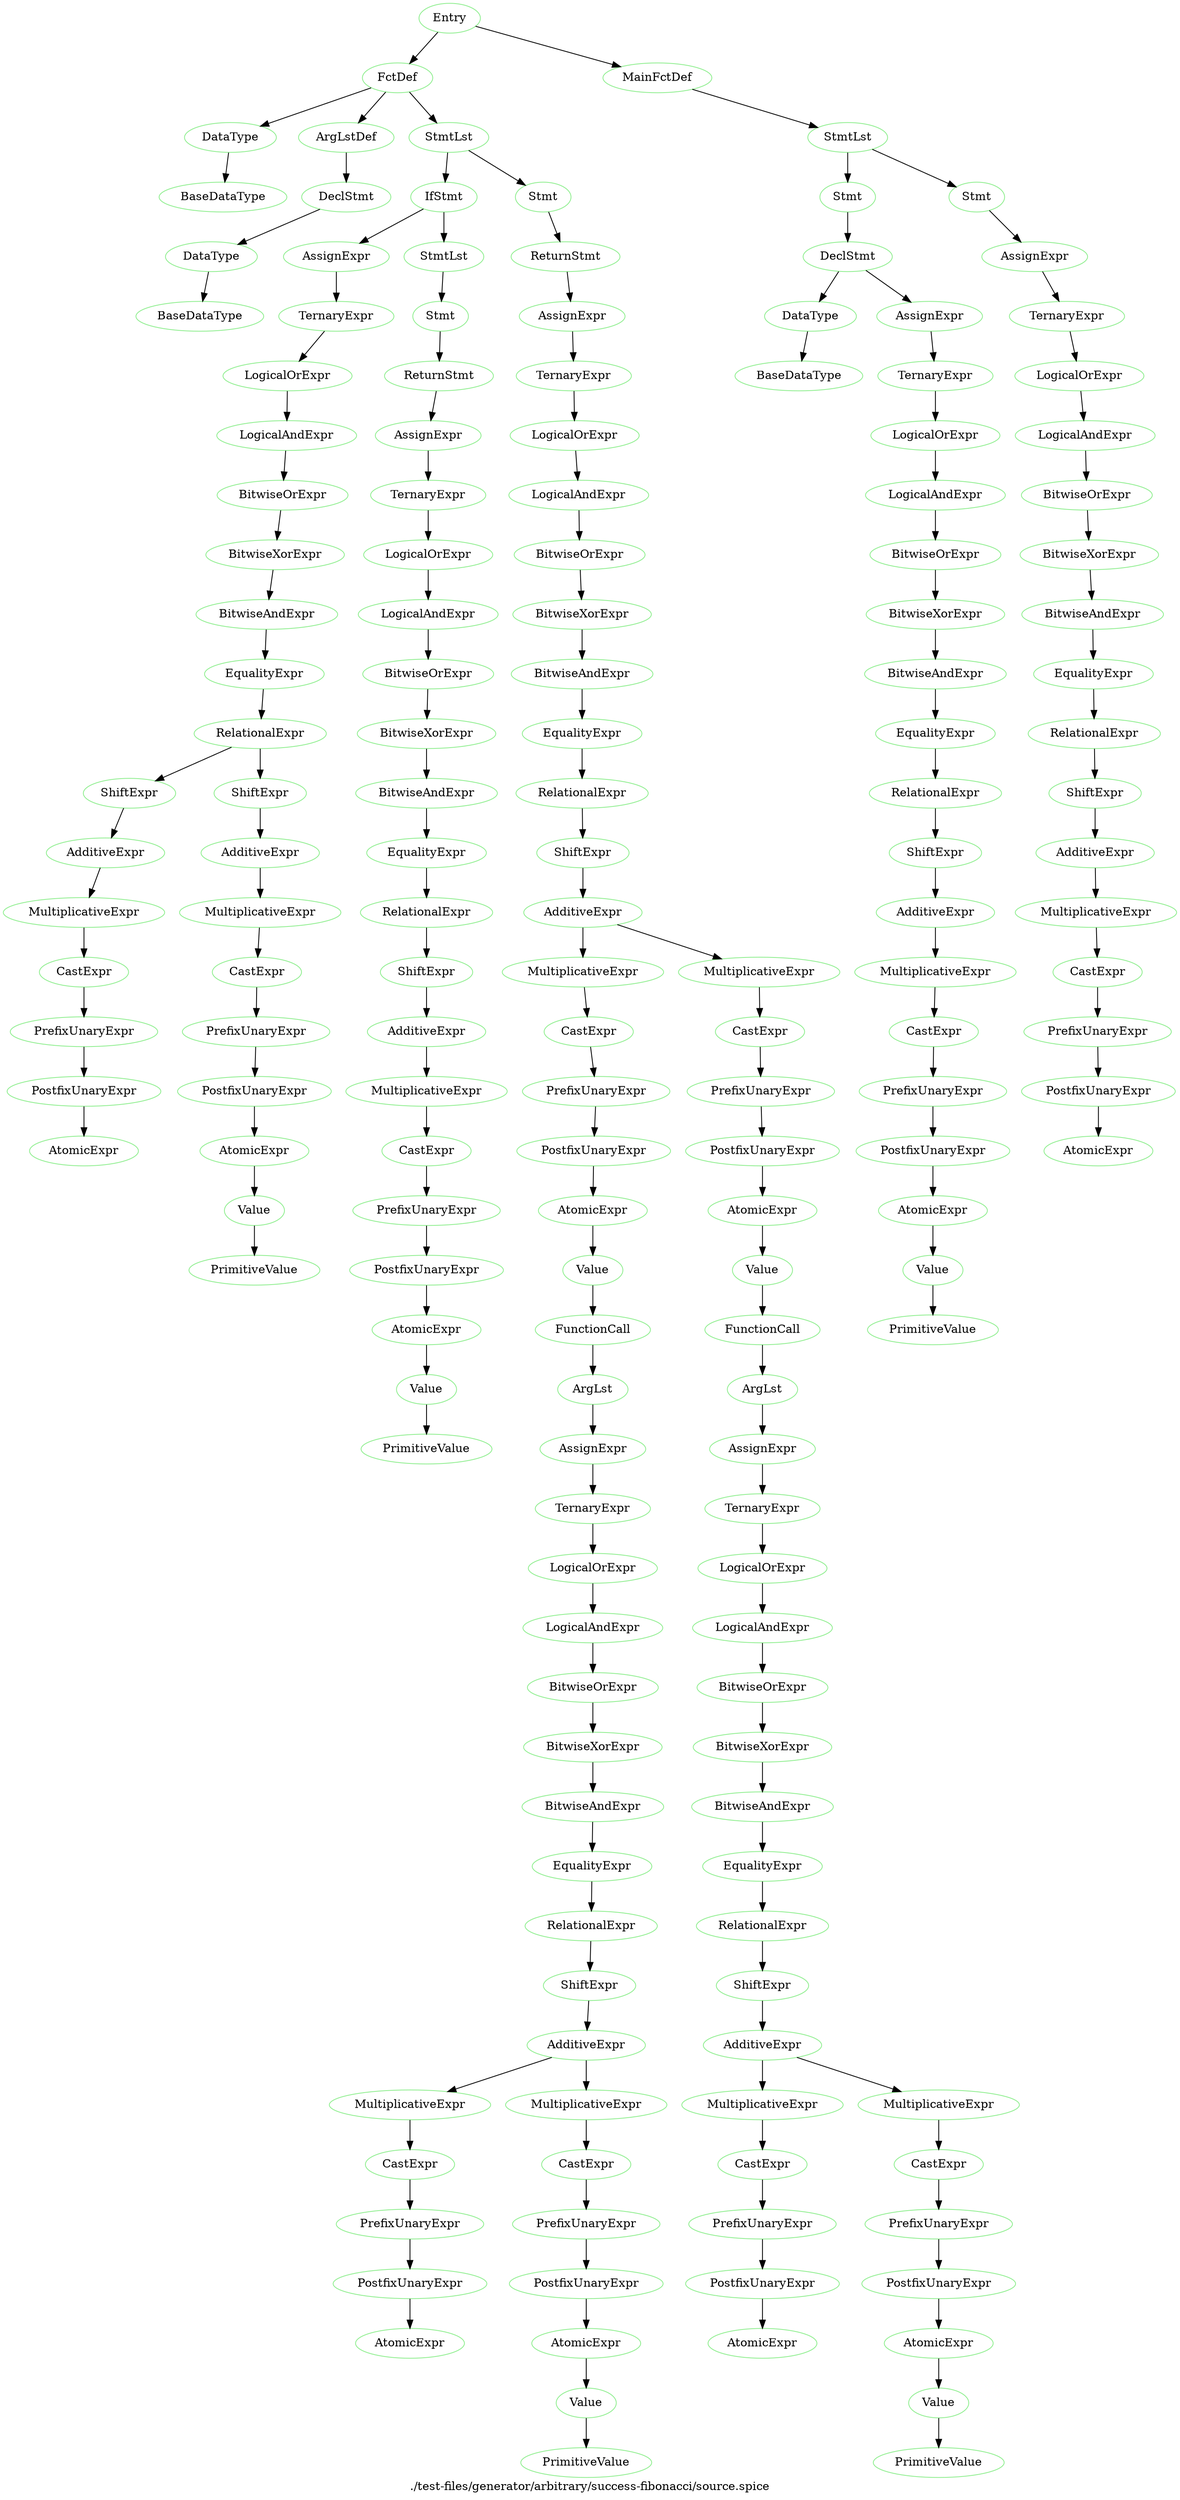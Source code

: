 digraph {
 rankdir="TB";
 label="./test-files/generator/arbitrary/success-fibonacci/source.spice";
 L1C1_Entry [color="lightgreen",label="Entry"];
 L1C1_FctDef [color="lightgreen",label="FctDef"];
 L1C1_Entry -> L1C1_FctDef;
 L1C3_DataType [color="lightgreen",label="DataType"];
 L1C1_FctDef -> L1C3_DataType;
 L1C3_BaseDataType [color="lightgreen",label="BaseDataType"];
 L1C3_DataType -> L1C3_BaseDataType;
 L1C12_ArgLstDef [color="lightgreen",label="ArgLstDef"];
 L1C1_FctDef -> L1C12_ArgLstDef;
 L1C12_DeclStmt [color="lightgreen",label="DeclStmt"];
 L1C12_ArgLstDef -> L1C12_DeclStmt;
 L1C12_DataType [color="lightgreen",label="DataType"];
 L1C12_DeclStmt -> L1C12_DataType;
 L1C12_BaseDataType [color="lightgreen",label="BaseDataType"];
 L1C12_DataType -> L1C12_BaseDataType;
 L2C5_StmtLst [color="lightgreen",label="StmtLst"];
 L1C1_FctDef -> L2C5_StmtLst;
 L2C5_IfStmt [color="lightgreen",label="IfStmt"];
 L2C5_StmtLst -> L2C5_IfStmt;
 L2C8_AssignExpr [color="lightgreen",label="AssignExpr"];
 L2C5_IfStmt -> L2C8_AssignExpr;
 L2C8_TernaryExpr [color="lightgreen",label="TernaryExpr"];
 L2C8_AssignExpr -> L2C8_TernaryExpr;
 L2C8_LogicalOrExpr [color="lightgreen",label="LogicalOrExpr"];
 L2C8_TernaryExpr -> L2C8_LogicalOrExpr;
 L2C8_LogicalAndExpr [color="lightgreen",label="LogicalAndExpr"];
 L2C8_LogicalOrExpr -> L2C8_LogicalAndExpr;
 L2C8_BitwiseOrExpr [color="lightgreen",label="BitwiseOrExpr"];
 L2C8_LogicalAndExpr -> L2C8_BitwiseOrExpr;
 L2C8_BitwiseXorExpr [color="lightgreen",label="BitwiseXorExpr"];
 L2C8_BitwiseOrExpr -> L2C8_BitwiseXorExpr;
 L2C8_BitwiseAndExpr [color="lightgreen",label="BitwiseAndExpr"];
 L2C8_BitwiseXorExpr -> L2C8_BitwiseAndExpr;
 L2C8_EqualityExpr [color="lightgreen",label="EqualityExpr"];
 L2C8_BitwiseAndExpr -> L2C8_EqualityExpr;
 L2C8_RelationalExpr [color="lightgreen",label="RelationalExpr"];
 L2C8_EqualityExpr -> L2C8_RelationalExpr;
 L2C8_ShiftExpr [color="lightgreen",label="ShiftExpr"];
 L2C8_RelationalExpr -> L2C8_ShiftExpr;
 L2C8_AdditiveExpr [color="lightgreen",label="AdditiveExpr"];
 L2C8_ShiftExpr -> L2C8_AdditiveExpr;
 L2C8_MultiplicativeExpr [color="lightgreen",label="MultiplicativeExpr"];
 L2C8_AdditiveExpr -> L2C8_MultiplicativeExpr;
 L2C8_CastExpr [color="lightgreen",label="CastExpr"];
 L2C8_MultiplicativeExpr -> L2C8_CastExpr;
 L2C8_PrefixUnaryExpr [color="lightgreen",label="PrefixUnaryExpr"];
 L2C8_CastExpr -> L2C8_PrefixUnaryExpr;
 L2C8_PostfixUnaryExpr [color="lightgreen",label="PostfixUnaryExpr"];
 L2C8_PrefixUnaryExpr -> L2C8_PostfixUnaryExpr;
 L2C8_AtomicExpr [color="lightgreen",label="AtomicExpr"];
 L2C8_PostfixUnaryExpr -> L2C8_AtomicExpr;
 L2C13_ShiftExpr [color="lightgreen",label="ShiftExpr"];
 L2C8_RelationalExpr -> L2C13_ShiftExpr;
 L2C13_AdditiveExpr [color="lightgreen",label="AdditiveExpr"];
 L2C13_ShiftExpr -> L2C13_AdditiveExpr;
 L2C13_MultiplicativeExpr [color="lightgreen",label="MultiplicativeExpr"];
 L2C13_AdditiveExpr -> L2C13_MultiplicativeExpr;
 L2C13_CastExpr [color="lightgreen",label="CastExpr"];
 L2C13_MultiplicativeExpr -> L2C13_CastExpr;
 L2C13_PrefixUnaryExpr [color="lightgreen",label="PrefixUnaryExpr"];
 L2C13_CastExpr -> L2C13_PrefixUnaryExpr;
 L2C13_PostfixUnaryExpr [color="lightgreen",label="PostfixUnaryExpr"];
 L2C13_PrefixUnaryExpr -> L2C13_PostfixUnaryExpr;
 L2C13_AtomicExpr [color="lightgreen",label="AtomicExpr"];
 L2C13_PostfixUnaryExpr -> L2C13_AtomicExpr;
 L2C13_Value [color="lightgreen",label="Value"];
 L2C13_AtomicExpr -> L2C13_Value;
 L2C13_PrimitiveValue [color="lightgreen",label="PrimitiveValue"];
 L2C13_Value -> L2C13_PrimitiveValue;
 L2C17_StmtLst [color="lightgreen",label="StmtLst"];
 L2C5_IfStmt -> L2C17_StmtLst;
 L2C17_Stmt [color="lightgreen",label="Stmt"];
 L2C17_StmtLst -> L2C17_Stmt;
 L2C17_ReturnStmt [color="lightgreen",label="ReturnStmt"];
 L2C17_Stmt -> L2C17_ReturnStmt;
 L2C24_AssignExpr [color="lightgreen",label="AssignExpr"];
 L2C17_ReturnStmt -> L2C24_AssignExpr;
 L2C24_TernaryExpr [color="lightgreen",label="TernaryExpr"];
 L2C24_AssignExpr -> L2C24_TernaryExpr;
 L2C24_LogicalOrExpr [color="lightgreen",label="LogicalOrExpr"];
 L2C24_TernaryExpr -> L2C24_LogicalOrExpr;
 L2C24_LogicalAndExpr [color="lightgreen",label="LogicalAndExpr"];
 L2C24_LogicalOrExpr -> L2C24_LogicalAndExpr;
 L2C24_BitwiseOrExpr [color="lightgreen",label="BitwiseOrExpr"];
 L2C24_LogicalAndExpr -> L2C24_BitwiseOrExpr;
 L2C24_BitwiseXorExpr [color="lightgreen",label="BitwiseXorExpr"];
 L2C24_BitwiseOrExpr -> L2C24_BitwiseXorExpr;
 L2C24_BitwiseAndExpr [color="lightgreen",label="BitwiseAndExpr"];
 L2C24_BitwiseXorExpr -> L2C24_BitwiseAndExpr;
 L2C24_EqualityExpr [color="lightgreen",label="EqualityExpr"];
 L2C24_BitwiseAndExpr -> L2C24_EqualityExpr;
 L2C24_RelationalExpr [color="lightgreen",label="RelationalExpr"];
 L2C24_EqualityExpr -> L2C24_RelationalExpr;
 L2C24_ShiftExpr [color="lightgreen",label="ShiftExpr"];
 L2C24_RelationalExpr -> L2C24_ShiftExpr;
 L2C24_AdditiveExpr [color="lightgreen",label="AdditiveExpr"];
 L2C24_ShiftExpr -> L2C24_AdditiveExpr;
 L2C24_MultiplicativeExpr [color="lightgreen",label="MultiplicativeExpr"];
 L2C24_AdditiveExpr -> L2C24_MultiplicativeExpr;
 L2C24_CastExpr [color="lightgreen",label="CastExpr"];
 L2C24_MultiplicativeExpr -> L2C24_CastExpr;
 L2C24_PrefixUnaryExpr [color="lightgreen",label="PrefixUnaryExpr"];
 L2C24_CastExpr -> L2C24_PrefixUnaryExpr;
 L2C24_PostfixUnaryExpr [color="lightgreen",label="PostfixUnaryExpr"];
 L2C24_PrefixUnaryExpr -> L2C24_PostfixUnaryExpr;
 L2C24_AtomicExpr [color="lightgreen",label="AtomicExpr"];
 L2C24_PostfixUnaryExpr -> L2C24_AtomicExpr;
 L2C24_Value [color="lightgreen",label="Value"];
 L2C24_AtomicExpr -> L2C24_Value;
 L2C24_PrimitiveValue [color="lightgreen",label="PrimitiveValue"];
 L2C24_Value -> L2C24_PrimitiveValue;
 L3C5_Stmt [color="lightgreen",label="Stmt"];
 L2C5_StmtLst -> L3C5_Stmt;
 L3C5_ReturnStmt [color="lightgreen",label="ReturnStmt"];
 L3C5_Stmt -> L3C5_ReturnStmt;
 L3C12_AssignExpr [color="lightgreen",label="AssignExpr"];
 L3C5_ReturnStmt -> L3C12_AssignExpr;
 L3C12_TernaryExpr [color="lightgreen",label="TernaryExpr"];
 L3C12_AssignExpr -> L3C12_TernaryExpr;
 L3C12_LogicalOrExpr [color="lightgreen",label="LogicalOrExpr"];
 L3C12_TernaryExpr -> L3C12_LogicalOrExpr;
 L3C12_LogicalAndExpr [color="lightgreen",label="LogicalAndExpr"];
 L3C12_LogicalOrExpr -> L3C12_LogicalAndExpr;
 L3C12_BitwiseOrExpr [color="lightgreen",label="BitwiseOrExpr"];
 L3C12_LogicalAndExpr -> L3C12_BitwiseOrExpr;
 L3C12_BitwiseXorExpr [color="lightgreen",label="BitwiseXorExpr"];
 L3C12_BitwiseOrExpr -> L3C12_BitwiseXorExpr;
 L3C12_BitwiseAndExpr [color="lightgreen",label="BitwiseAndExpr"];
 L3C12_BitwiseXorExpr -> L3C12_BitwiseAndExpr;
 L3C12_EqualityExpr [color="lightgreen",label="EqualityExpr"];
 L3C12_BitwiseAndExpr -> L3C12_EqualityExpr;
 L3C12_RelationalExpr [color="lightgreen",label="RelationalExpr"];
 L3C12_EqualityExpr -> L3C12_RelationalExpr;
 L3C12_ShiftExpr [color="lightgreen",label="ShiftExpr"];
 L3C12_RelationalExpr -> L3C12_ShiftExpr;
 L3C12_AdditiveExpr [color="lightgreen",label="AdditiveExpr"];
 L3C12_ShiftExpr -> L3C12_AdditiveExpr;
 L3C12_MultiplicativeExpr [color="lightgreen",label="MultiplicativeExpr"];
 L3C12_AdditiveExpr -> L3C12_MultiplicativeExpr;
 L3C12_CastExpr [color="lightgreen",label="CastExpr"];
 L3C12_MultiplicativeExpr -> L3C12_CastExpr;
 L3C12_PrefixUnaryExpr [color="lightgreen",label="PrefixUnaryExpr"];
 L3C12_CastExpr -> L3C12_PrefixUnaryExpr;
 L3C12_PostfixUnaryExpr [color="lightgreen",label="PostfixUnaryExpr"];
 L3C12_PrefixUnaryExpr -> L3C12_PostfixUnaryExpr;
 L3C12_AtomicExpr [color="lightgreen",label="AtomicExpr"];
 L3C12_PostfixUnaryExpr -> L3C12_AtomicExpr;
 L3C12_Value [color="lightgreen",label="Value"];
 L3C12_AtomicExpr -> L3C12_Value;
 L3C12_FunctionCall [color="lightgreen",label="FunctionCall"];
 L3C12_Value -> L3C12_FunctionCall;
 L3C16_ArgLst [color="lightgreen",label="ArgLst"];
 L3C12_FunctionCall -> L3C16_ArgLst;
 L3C16_AssignExpr [color="lightgreen",label="AssignExpr"];
 L3C16_ArgLst -> L3C16_AssignExpr;
 L3C16_TernaryExpr [color="lightgreen",label="TernaryExpr"];
 L3C16_AssignExpr -> L3C16_TernaryExpr;
 L3C16_LogicalOrExpr [color="lightgreen",label="LogicalOrExpr"];
 L3C16_TernaryExpr -> L3C16_LogicalOrExpr;
 L3C16_LogicalAndExpr [color="lightgreen",label="LogicalAndExpr"];
 L3C16_LogicalOrExpr -> L3C16_LogicalAndExpr;
 L3C16_BitwiseOrExpr [color="lightgreen",label="BitwiseOrExpr"];
 L3C16_LogicalAndExpr -> L3C16_BitwiseOrExpr;
 L3C16_BitwiseXorExpr [color="lightgreen",label="BitwiseXorExpr"];
 L3C16_BitwiseOrExpr -> L3C16_BitwiseXorExpr;
 L3C16_BitwiseAndExpr [color="lightgreen",label="BitwiseAndExpr"];
 L3C16_BitwiseXorExpr -> L3C16_BitwiseAndExpr;
 L3C16_EqualityExpr [color="lightgreen",label="EqualityExpr"];
 L3C16_BitwiseAndExpr -> L3C16_EqualityExpr;
 L3C16_RelationalExpr [color="lightgreen",label="RelationalExpr"];
 L3C16_EqualityExpr -> L3C16_RelationalExpr;
 L3C16_ShiftExpr [color="lightgreen",label="ShiftExpr"];
 L3C16_RelationalExpr -> L3C16_ShiftExpr;
 L3C16_AdditiveExpr [color="lightgreen",label="AdditiveExpr"];
 L3C16_ShiftExpr -> L3C16_AdditiveExpr;
 L3C16_MultiplicativeExpr [color="lightgreen",label="MultiplicativeExpr"];
 L3C16_AdditiveExpr -> L3C16_MultiplicativeExpr;
 L3C16_CastExpr [color="lightgreen",label="CastExpr"];
 L3C16_MultiplicativeExpr -> L3C16_CastExpr;
 L3C16_PrefixUnaryExpr [color="lightgreen",label="PrefixUnaryExpr"];
 L3C16_CastExpr -> L3C16_PrefixUnaryExpr;
 L3C16_PostfixUnaryExpr [color="lightgreen",label="PostfixUnaryExpr"];
 L3C16_PrefixUnaryExpr -> L3C16_PostfixUnaryExpr;
 L3C16_AtomicExpr [color="lightgreen",label="AtomicExpr"];
 L3C16_PostfixUnaryExpr -> L3C16_AtomicExpr;
 L3C20_MultiplicativeExpr [color="lightgreen",label="MultiplicativeExpr"];
 L3C16_AdditiveExpr -> L3C20_MultiplicativeExpr;
 L3C20_CastExpr [color="lightgreen",label="CastExpr"];
 L3C20_MultiplicativeExpr -> L3C20_CastExpr;
 L3C20_PrefixUnaryExpr [color="lightgreen",label="PrefixUnaryExpr"];
 L3C20_CastExpr -> L3C20_PrefixUnaryExpr;
 L3C20_PostfixUnaryExpr [color="lightgreen",label="PostfixUnaryExpr"];
 L3C20_PrefixUnaryExpr -> L3C20_PostfixUnaryExpr;
 L3C20_AtomicExpr [color="lightgreen",label="AtomicExpr"];
 L3C20_PostfixUnaryExpr -> L3C20_AtomicExpr;
 L3C20_Value [color="lightgreen",label="Value"];
 L3C20_AtomicExpr -> L3C20_Value;
 L3C20_PrimitiveValue [color="lightgreen",label="PrimitiveValue"];
 L3C20_Value -> L3C20_PrimitiveValue;
 L3C25_MultiplicativeExpr [color="lightgreen",label="MultiplicativeExpr"];
 L3C12_AdditiveExpr -> L3C25_MultiplicativeExpr;
 L3C25_CastExpr [color="lightgreen",label="CastExpr"];
 L3C25_MultiplicativeExpr -> L3C25_CastExpr;
 L3C25_PrefixUnaryExpr [color="lightgreen",label="PrefixUnaryExpr"];
 L3C25_CastExpr -> L3C25_PrefixUnaryExpr;
 L3C25_PostfixUnaryExpr [color="lightgreen",label="PostfixUnaryExpr"];
 L3C25_PrefixUnaryExpr -> L3C25_PostfixUnaryExpr;
 L3C25_AtomicExpr [color="lightgreen",label="AtomicExpr"];
 L3C25_PostfixUnaryExpr -> L3C25_AtomicExpr;
 L3C25_Value [color="lightgreen",label="Value"];
 L3C25_AtomicExpr -> L3C25_Value;
 L3C25_FunctionCall [color="lightgreen",label="FunctionCall"];
 L3C25_Value -> L3C25_FunctionCall;
 L3C29_ArgLst [color="lightgreen",label="ArgLst"];
 L3C25_FunctionCall -> L3C29_ArgLst;
 L3C29_AssignExpr [color="lightgreen",label="AssignExpr"];
 L3C29_ArgLst -> L3C29_AssignExpr;
 L3C29_TernaryExpr [color="lightgreen",label="TernaryExpr"];
 L3C29_AssignExpr -> L3C29_TernaryExpr;
 L3C29_LogicalOrExpr [color="lightgreen",label="LogicalOrExpr"];
 L3C29_TernaryExpr -> L3C29_LogicalOrExpr;
 L3C29_LogicalAndExpr [color="lightgreen",label="LogicalAndExpr"];
 L3C29_LogicalOrExpr -> L3C29_LogicalAndExpr;
 L3C29_BitwiseOrExpr [color="lightgreen",label="BitwiseOrExpr"];
 L3C29_LogicalAndExpr -> L3C29_BitwiseOrExpr;
 L3C29_BitwiseXorExpr [color="lightgreen",label="BitwiseXorExpr"];
 L3C29_BitwiseOrExpr -> L3C29_BitwiseXorExpr;
 L3C29_BitwiseAndExpr [color="lightgreen",label="BitwiseAndExpr"];
 L3C29_BitwiseXorExpr -> L3C29_BitwiseAndExpr;
 L3C29_EqualityExpr [color="lightgreen",label="EqualityExpr"];
 L3C29_BitwiseAndExpr -> L3C29_EqualityExpr;
 L3C29_RelationalExpr [color="lightgreen",label="RelationalExpr"];
 L3C29_EqualityExpr -> L3C29_RelationalExpr;
 L3C29_ShiftExpr [color="lightgreen",label="ShiftExpr"];
 L3C29_RelationalExpr -> L3C29_ShiftExpr;
 L3C29_AdditiveExpr [color="lightgreen",label="AdditiveExpr"];
 L3C29_ShiftExpr -> L3C29_AdditiveExpr;
 L3C29_MultiplicativeExpr [color="lightgreen",label="MultiplicativeExpr"];
 L3C29_AdditiveExpr -> L3C29_MultiplicativeExpr;
 L3C29_CastExpr [color="lightgreen",label="CastExpr"];
 L3C29_MultiplicativeExpr -> L3C29_CastExpr;
 L3C29_PrefixUnaryExpr [color="lightgreen",label="PrefixUnaryExpr"];
 L3C29_CastExpr -> L3C29_PrefixUnaryExpr;
 L3C29_PostfixUnaryExpr [color="lightgreen",label="PostfixUnaryExpr"];
 L3C29_PrefixUnaryExpr -> L3C29_PostfixUnaryExpr;
 L3C29_AtomicExpr [color="lightgreen",label="AtomicExpr"];
 L3C29_PostfixUnaryExpr -> L3C29_AtomicExpr;
 L3C33_MultiplicativeExpr [color="lightgreen",label="MultiplicativeExpr"];
 L3C29_AdditiveExpr -> L3C33_MultiplicativeExpr;
 L3C33_CastExpr [color="lightgreen",label="CastExpr"];
 L3C33_MultiplicativeExpr -> L3C33_CastExpr;
 L3C33_PrefixUnaryExpr [color="lightgreen",label="PrefixUnaryExpr"];
 L3C33_CastExpr -> L3C33_PrefixUnaryExpr;
 L3C33_PostfixUnaryExpr [color="lightgreen",label="PostfixUnaryExpr"];
 L3C33_PrefixUnaryExpr -> L3C33_PostfixUnaryExpr;
 L3C33_AtomicExpr [color="lightgreen",label="AtomicExpr"];
 L3C33_PostfixUnaryExpr -> L3C33_AtomicExpr;
 L3C33_Value [color="lightgreen",label="Value"];
 L3C33_AtomicExpr -> L3C33_Value;
 L3C33_PrimitiveValue [color="lightgreen",label="PrimitiveValue"];
 L3C33_Value -> L3C33_PrimitiveValue;
 L6C1_MainFctDef [color="lightgreen",label="MainFctDef"];
 L1C1_Entry -> L6C1_MainFctDef;
 L7C5_StmtLst [color="lightgreen",label="StmtLst"];
 L6C1_MainFctDef -> L7C5_StmtLst;
 L7C5_Stmt [color="lightgreen",label="Stmt"];
 L7C5_StmtLst -> L7C5_Stmt;
 L7C5_DeclStmt [color="lightgreen",label="DeclStmt"];
 L7C5_Stmt -> L7C5_DeclStmt;
 L7C5_DataType [color="lightgreen",label="DataType"];
 L7C5_DeclStmt -> L7C5_DataType;
 L7C5_BaseDataType [color="lightgreen",label="BaseDataType"];
 L7C5_DataType -> L7C5_BaseDataType;
 L7C16_AssignExpr [color="lightgreen",label="AssignExpr"];
 L7C5_DeclStmt -> L7C16_AssignExpr;
 L7C16_TernaryExpr [color="lightgreen",label="TernaryExpr"];
 L7C16_AssignExpr -> L7C16_TernaryExpr;
 L7C16_LogicalOrExpr [color="lightgreen",label="LogicalOrExpr"];
 L7C16_TernaryExpr -> L7C16_LogicalOrExpr;
 L7C16_LogicalAndExpr [color="lightgreen",label="LogicalAndExpr"];
 L7C16_LogicalOrExpr -> L7C16_LogicalAndExpr;
 L7C16_BitwiseOrExpr [color="lightgreen",label="BitwiseOrExpr"];
 L7C16_LogicalAndExpr -> L7C16_BitwiseOrExpr;
 L7C16_BitwiseXorExpr [color="lightgreen",label="BitwiseXorExpr"];
 L7C16_BitwiseOrExpr -> L7C16_BitwiseXorExpr;
 L7C16_BitwiseAndExpr [color="lightgreen",label="BitwiseAndExpr"];
 L7C16_BitwiseXorExpr -> L7C16_BitwiseAndExpr;
 L7C16_EqualityExpr [color="lightgreen",label="EqualityExpr"];
 L7C16_BitwiseAndExpr -> L7C16_EqualityExpr;
 L7C16_RelationalExpr [color="lightgreen",label="RelationalExpr"];
 L7C16_EqualityExpr -> L7C16_RelationalExpr;
 L7C16_ShiftExpr [color="lightgreen",label="ShiftExpr"];
 L7C16_RelationalExpr -> L7C16_ShiftExpr;
 L7C16_AdditiveExpr [color="lightgreen",label="AdditiveExpr"];
 L7C16_ShiftExpr -> L7C16_AdditiveExpr;
 L7C16_MultiplicativeExpr [color="lightgreen",label="MultiplicativeExpr"];
 L7C16_AdditiveExpr -> L7C16_MultiplicativeExpr;
 L7C16_CastExpr [color="lightgreen",label="CastExpr"];
 L7C16_MultiplicativeExpr -> L7C16_CastExpr;
 L7C16_PrefixUnaryExpr [color="lightgreen",label="PrefixUnaryExpr"];
 L7C16_CastExpr -> L7C16_PrefixUnaryExpr;
 L7C16_PostfixUnaryExpr [color="lightgreen",label="PostfixUnaryExpr"];
 L7C16_PrefixUnaryExpr -> L7C16_PostfixUnaryExpr;
 L7C16_AtomicExpr [color="lightgreen",label="AtomicExpr"];
 L7C16_PostfixUnaryExpr -> L7C16_AtomicExpr;
 L7C16_Value [color="lightgreen",label="Value"];
 L7C16_AtomicExpr -> L7C16_Value;
 L7C16_PrimitiveValue [color="lightgreen",label="PrimitiveValue"];
 L7C16_Value -> L7C16_PrimitiveValue;
 L8C5_Stmt [color="lightgreen",label="Stmt"];
 L7C5_StmtLst -> L8C5_Stmt;
 L8C5_AssignExpr [color="lightgreen",label="AssignExpr"];
 L8C5_Stmt -> L8C5_AssignExpr;
 L8C5_TernaryExpr [color="lightgreen",label="TernaryExpr"];
 L8C5_AssignExpr -> L8C5_TernaryExpr;
 L8C5_LogicalOrExpr [color="lightgreen",label="LogicalOrExpr"];
 L8C5_TernaryExpr -> L8C5_LogicalOrExpr;
 L8C5_LogicalAndExpr [color="lightgreen",label="LogicalAndExpr"];
 L8C5_LogicalOrExpr -> L8C5_LogicalAndExpr;
 L8C5_BitwiseOrExpr [color="lightgreen",label="BitwiseOrExpr"];
 L8C5_LogicalAndExpr -> L8C5_BitwiseOrExpr;
 L8C5_BitwiseXorExpr [color="lightgreen",label="BitwiseXorExpr"];
 L8C5_BitwiseOrExpr -> L8C5_BitwiseXorExpr;
 L8C5_BitwiseAndExpr [color="lightgreen",label="BitwiseAndExpr"];
 L8C5_BitwiseXorExpr -> L8C5_BitwiseAndExpr;
 L8C5_EqualityExpr [color="lightgreen",label="EqualityExpr"];
 L8C5_BitwiseAndExpr -> L8C5_EqualityExpr;
 L8C5_RelationalExpr [color="lightgreen",label="RelationalExpr"];
 L8C5_EqualityExpr -> L8C5_RelationalExpr;
 L8C5_ShiftExpr [color="lightgreen",label="ShiftExpr"];
 L8C5_RelationalExpr -> L8C5_ShiftExpr;
 L8C5_AdditiveExpr [color="lightgreen",label="AdditiveExpr"];
 L8C5_ShiftExpr -> L8C5_AdditiveExpr;
 L8C5_MultiplicativeExpr [color="lightgreen",label="MultiplicativeExpr"];
 L8C5_AdditiveExpr -> L8C5_MultiplicativeExpr;
 L8C5_CastExpr [color="lightgreen",label="CastExpr"];
 L8C5_MultiplicativeExpr -> L8C5_CastExpr;
 L8C5_PrefixUnaryExpr [color="lightgreen",label="PrefixUnaryExpr"];
 L8C5_CastExpr -> L8C5_PrefixUnaryExpr;
 L8C5_PostfixUnaryExpr [color="lightgreen",label="PostfixUnaryExpr"];
 L8C5_PrefixUnaryExpr -> L8C5_PostfixUnaryExpr;
 L8C5_AtomicExpr [color="lightgreen",label="AtomicExpr"];
 L8C5_PostfixUnaryExpr -> L8C5_AtomicExpr;
}